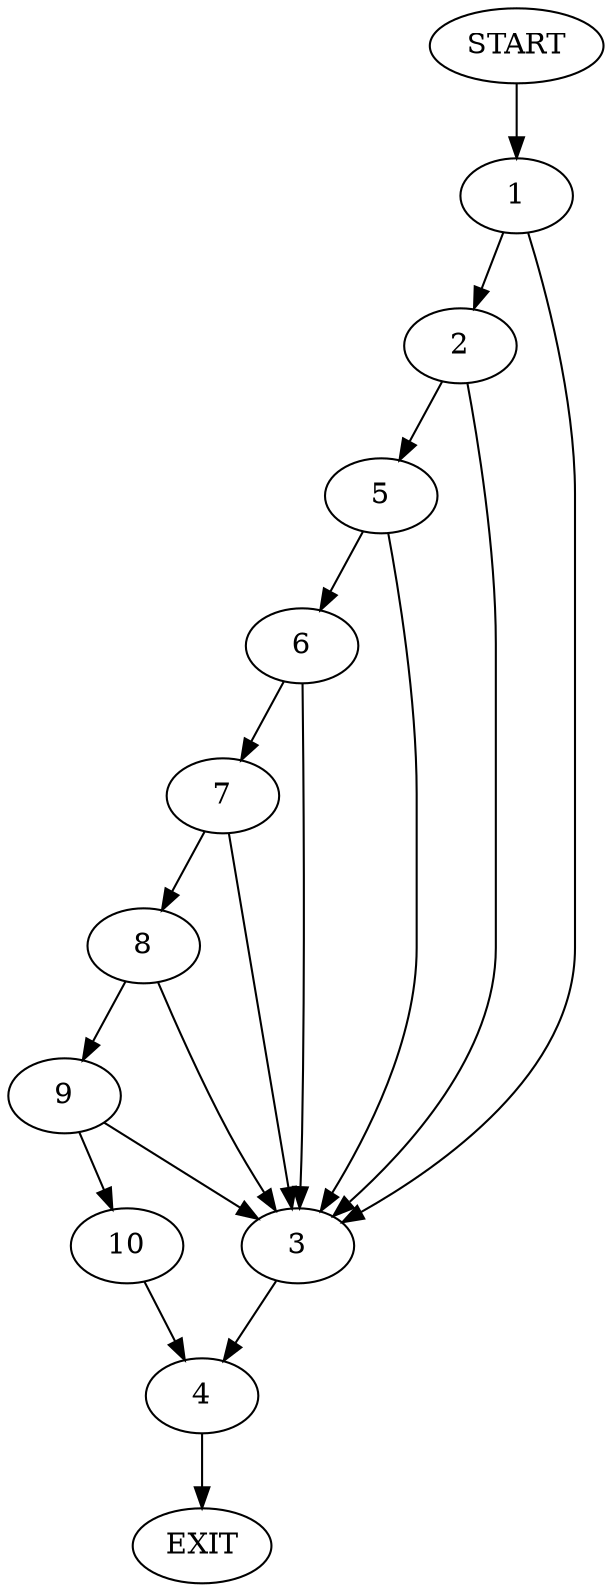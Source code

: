digraph {
0 [label="START"]
11 [label="EXIT"]
0 -> 1
1 -> 2
1 -> 3
3 -> 4
2 -> 5
2 -> 3
5 -> 3
5 -> 6
6 -> 3
6 -> 7
7 -> 3
7 -> 8
8 -> 9
8 -> 3
9 -> 3
9 -> 10
10 -> 4
4 -> 11
}
